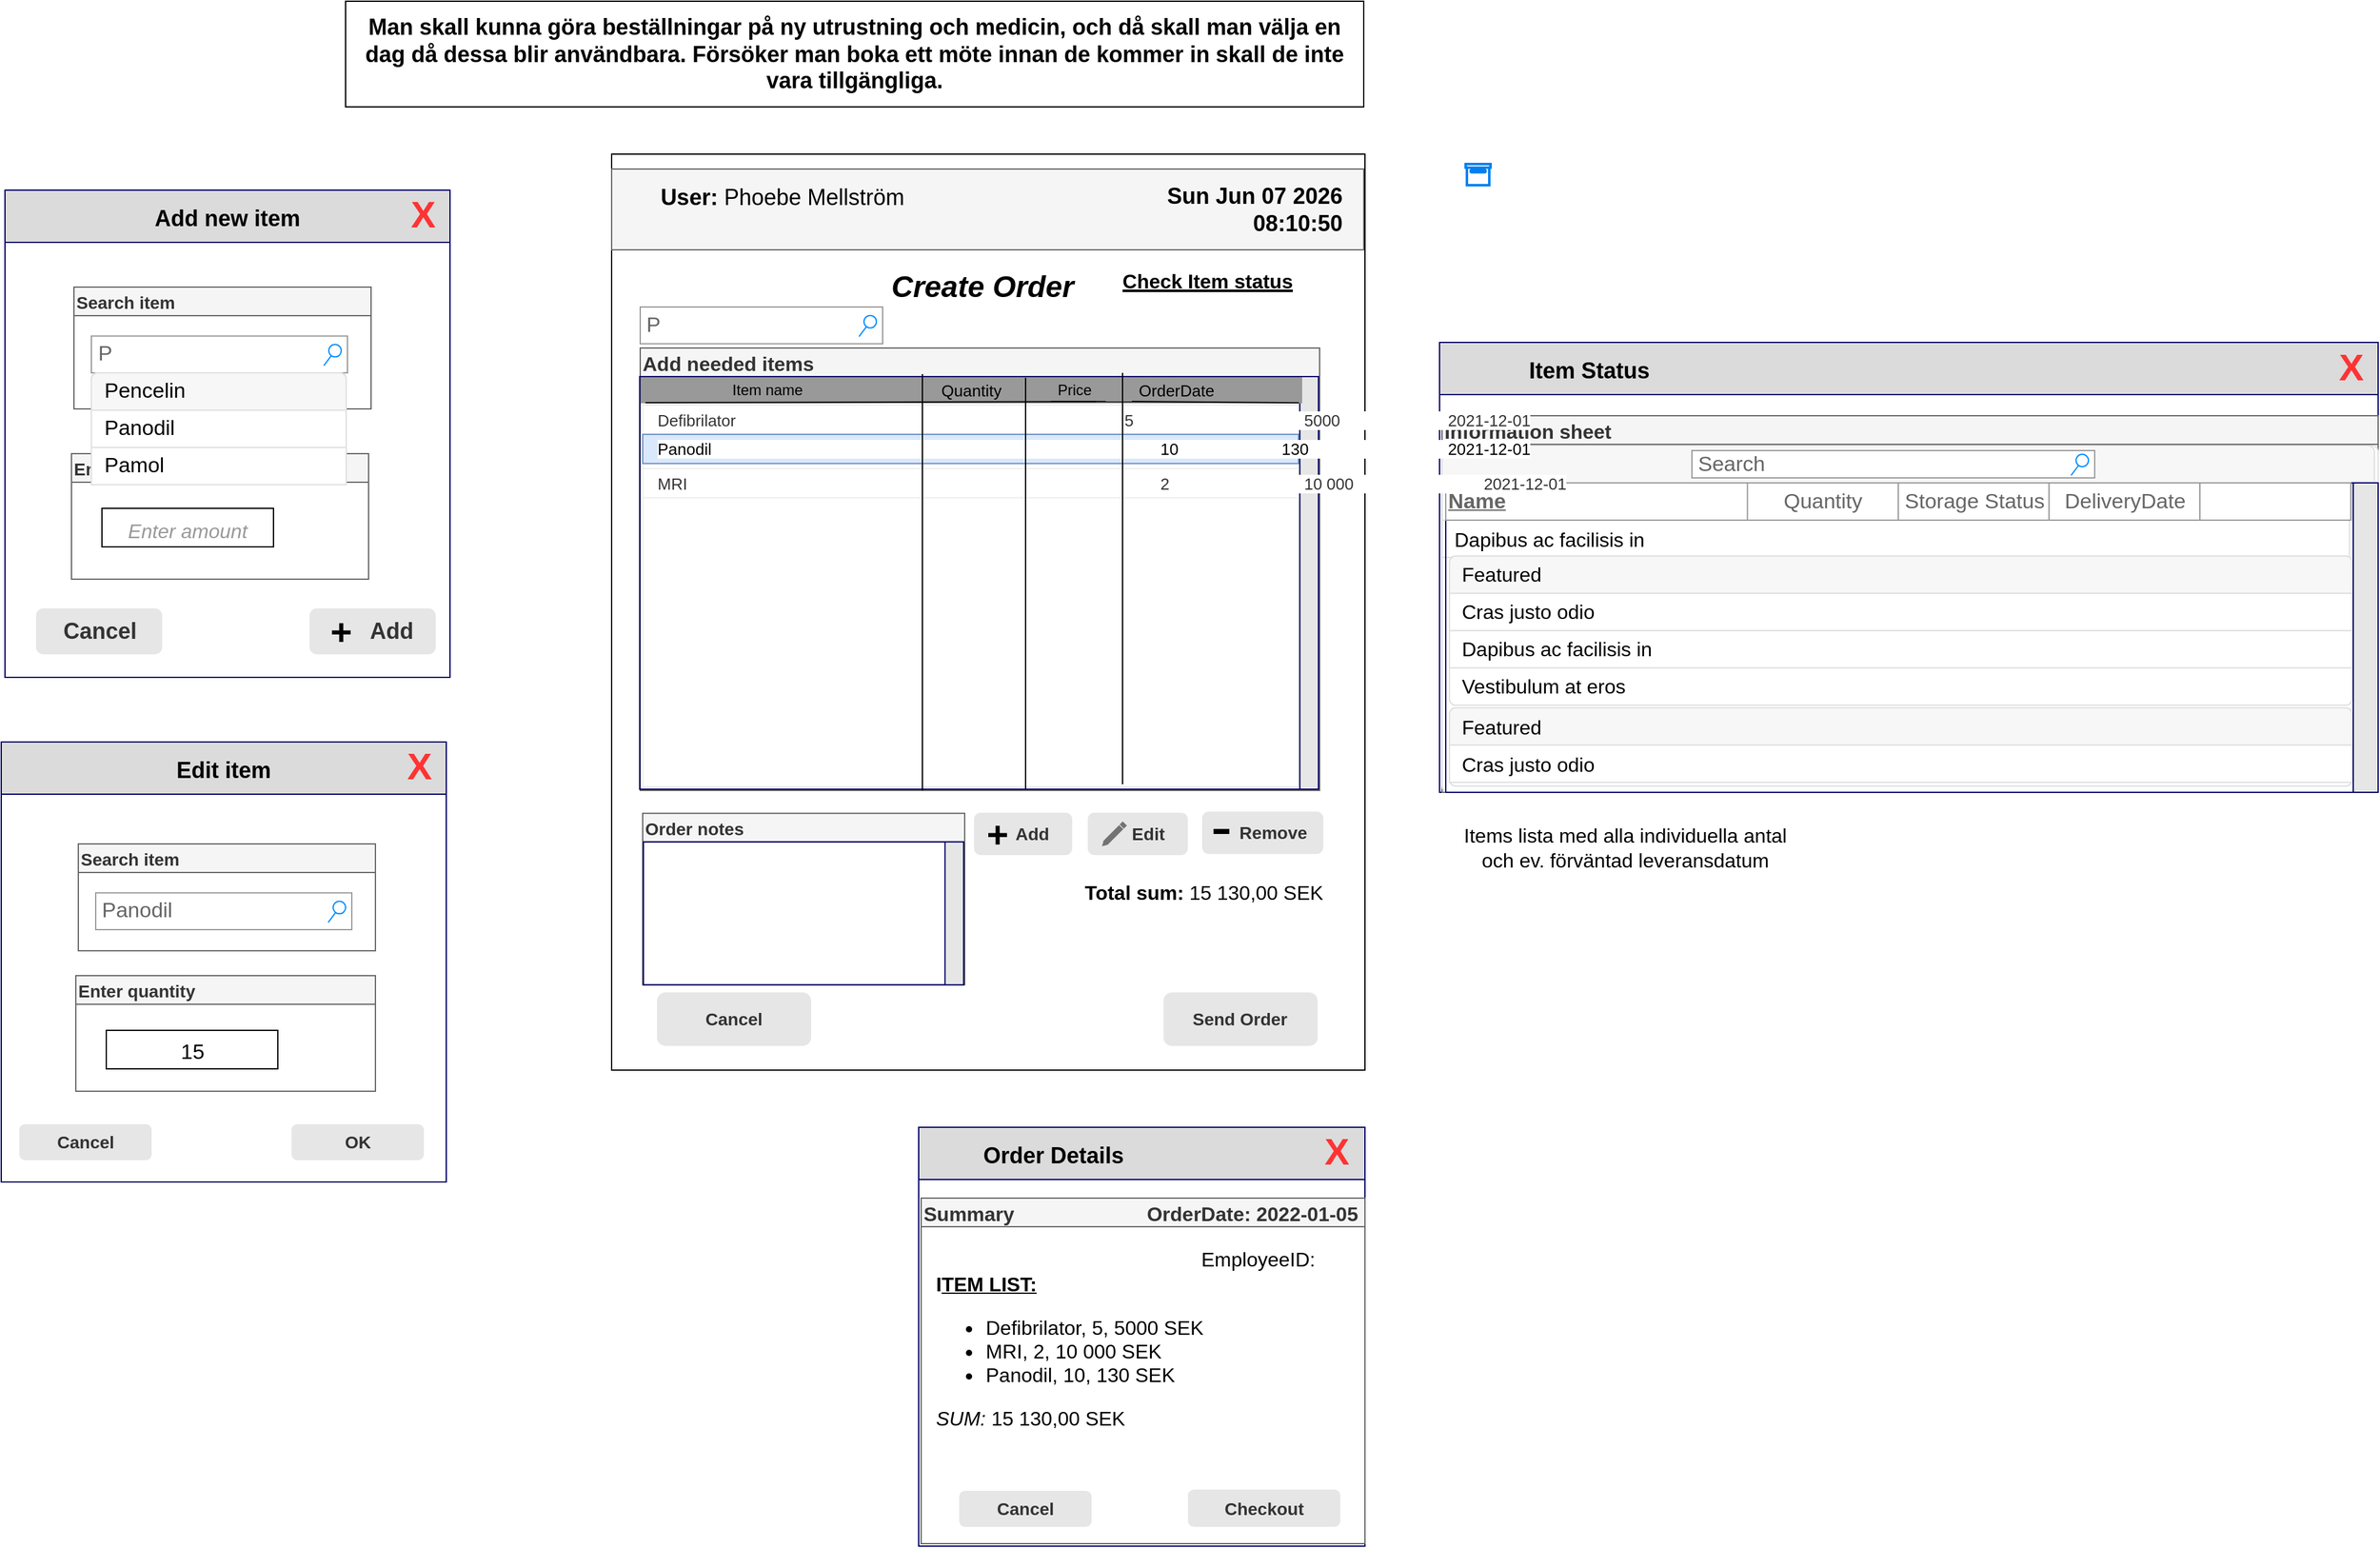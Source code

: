<mxfile version="15.9.1" type="device"><diagram id="tMlEWCuw5uvz0X6v1XSk" name="Page-1"><mxGraphModel dx="2317" dy="1030" grid="0" gridSize="10" guides="1" tooltips="1" connect="1" arrows="1" fold="1" page="0" pageScale="1" pageWidth="827" pageHeight="1169" math="0" shadow="0"><root><mxCell id="0"/><mxCell id="1" parent="0"/><mxCell id="1CpqlOYVrZBRKWzwoJdr-4" value="" style="rounded=0;whiteSpace=wrap;html=1;sketch=0;hachureGap=4;fontFamily=Helvetica;fontSize=20;glass=0;" parent="1" vertex="1"><mxGeometry x="-339" y="40" width="606" height="737" as="geometry"/></mxCell><mxCell id="GSyi_xtsQEn1uem4Df87-12" value="" style="rounded=0;whiteSpace=wrap;html=1;shadow=0;glass=0;sketch=0;hachureGap=4;fontFamily=Helvetica;fontSize=16;strokeColor=#666666;fillColor=#f5f5f5;fontColor=#333333;" parent="1" vertex="1"><mxGeometry x="-339" y="52" width="605" height="65" as="geometry"/></mxCell><mxCell id="1CpqlOYVrZBRKWzwoJdr-89" value="" style="shape=image;html=1;verticalAlign=top;verticalLabelPosition=bottom;labelBackgroundColor=#ffffff;imageAspect=0;aspect=fixed;image=https://cdn2.iconfinder.com/data/icons/office-icon-set-3/128/calendar2.png;rounded=0;glass=0;sketch=0;hachureGap=4;fontFamily=Helvetica;fontSize=14;strokeColor=#000000;gradientColor=none;" parent="1" vertex="1"><mxGeometry x="465" y="102" width="22" height="22" as="geometry"/></mxCell><mxCell id="GSyi_xtsQEn1uem4Df87-15" value="&lt;font style=&quot;font-size: 18px&quot; face=&quot;Helvetica&quot;&gt;&lt;b&gt;User:&lt;/b&gt; Phoebe Mellström&lt;i&gt;&lt;br&gt;&lt;/i&gt;&lt;/font&gt;" style="text;html=1;strokeColor=none;fillColor=none;align=center;verticalAlign=middle;whiteSpace=wrap;rounded=0;shadow=0;glass=0;sketch=0;hachureGap=4;fontFamily=Garamond;fontSize=20;" parent="1" vertex="1"><mxGeometry x="-323" y="55" width="243" height="38" as="geometry"/></mxCell><UserObject label="&lt;div style=&quot;font-size: 18px&quot; align=&quot;right&quot;&gt;&lt;b&gt;&lt;font style=&quot;font-size: 18px&quot; face=&quot;Helvetica&quot;&gt;%date{ddd mmm dd yyyy HH:MM:ss}%&lt;/font&gt;&lt;/b&gt;&lt;/div&gt;" placeholders="1" id="GSyi_xtsQEn1uem4Df87-35"><mxCell style="text;html=1;strokeColor=none;fillColor=none;align=right;verticalAlign=middle;whiteSpace=wrap;overflow=hidden;rounded=0;shadow=0;glass=0;sketch=0;hachureGap=4;fontFamily=Helvetica;fontSize=20;fontColor=none;" parent="1" vertex="1"><mxGeometry x="91" y="58.5" width="160" height="52" as="geometry"/></mxCell></UserObject><mxCell id="GSyi_xtsQEn1uem4Df87-106" value="&lt;h2 align=&quot;center&quot;&gt;&lt;i&gt;Create Order&lt;br&gt;&lt;/i&gt;&lt;/h2&gt;" style="text;html=1;strokeColor=none;fillColor=none;align=center;verticalAlign=middle;whiteSpace=wrap;rounded=0;shadow=0;glass=0;sketch=0;hachureGap=4;fontFamily=Helvetica;fontSize=16;fontColor=none;" parent="1" vertex="1"><mxGeometry x="-154" y="132" width="227" height="30" as="geometry"/></mxCell><mxCell id="GSyi_xtsQEn1uem4Df87-161" value="Add needed items" style="swimlane;rounded=0;shadow=0;glass=0;sketch=0;hachureGap=4;fontFamily=Helvetica;fontSize=16;fontStyle=1;align=left;fillColor=#f5f5f5;strokeColor=#666666;fontColor=#333333;" parent="1" vertex="1"><mxGeometry x="-316" y="196" width="546.5" height="356" as="geometry"/></mxCell><mxCell id="2LkczwKrpSogBaonJyXN-16" value="" style="swimlane;horizontal=0;rounded=0;shadow=0;glass=0;sketch=0;hachureGap=4;fontFamily=Helvetica;fontSize=18;fontColor=none;strokeColor=#000066;fillColor=#E6E6E6;gradientColor=none;rotation=-180;startSize=15;" parent="GSyi_xtsQEn1uem4Df87-161" vertex="1"><mxGeometry x="-0.41" y="23" width="546" height="332" as="geometry"/></mxCell><mxCell id="2LkczwKrpSogBaonJyXN-29" value="" style="strokeWidth=1;shadow=0;align=center;html=1;shape=mxgraph.mockup.forms.rrect;rSize=0;strokeColor=#999999;labelBackgroundColor=#FFFFFF;sketch=0;fontSize=14;fontColor=#000000;fillColor=#999999;" parent="GSyi_xtsQEn1uem4Df87-161" vertex="1"><mxGeometry x="1" y="24" width="531" height="20" as="geometry"/></mxCell><mxCell id="2LkczwKrpSogBaonJyXN-30" value="" style="strokeColor=inherit;fillColor=inherit;gradientColor=inherit;strokeWidth=1;shadow=0;dashed=0;align=center;html=1;shape=mxgraph.mockup.forms.rrect;rSize=0;fontSize=17;fontColor=#666666;labelBackgroundColor=#FFFFFF;sketch=0;" parent="2LkczwKrpSogBaonJyXN-29" vertex="1"><mxGeometry x="79.65" width="88.5" height="20.0" as="geometry"/></mxCell><mxCell id="2LkczwKrpSogBaonJyXN-32" value="" style="strokeColor=inherit;fillColor=inherit;gradientColor=inherit;strokeWidth=1;shadow=0;dashed=0;align=center;html=1;shape=mxgraph.mockup.forms.rrect;rSize=0;fontSize=17;fontColor=#666666;labelBackgroundColor=#FFFFFF;sketch=0;" parent="2LkczwKrpSogBaonJyXN-29" vertex="1"><mxGeometry x="365.379" width="88.5" height="20.0" as="geometry"/></mxCell><mxCell id="2LkczwKrpSogBaonJyXN-36" value="&lt;font style=&quot;font-size: 12px&quot;&gt;Item name&lt;/font&gt;" style="text;html=1;align=center;verticalAlign=middle;resizable=0;points=[];autosize=1;strokeColor=none;fillColor=none;fontSize=10;fontFamily=Helvetica;fontColor=#000000;" parent="2LkczwKrpSogBaonJyXN-29" vertex="1"><mxGeometry x="67.615" y="2" width="67" height="16" as="geometry"/></mxCell><mxCell id="2LkczwKrpSogBaonJyXN-37" value="&lt;font style=&quot;font-size: 13px&quot;&gt;Quantity&lt;/font&gt;" style="text;html=1;align=center;verticalAlign=middle;resizable=0;points=[];autosize=1;strokeColor=none;fillColor=none;fontSize=10;fontFamily=Helvetica;fontColor=#000000;" parent="2LkczwKrpSogBaonJyXN-29" vertex="1"><mxGeometry x="236.497" y="1" width="58" height="17" as="geometry"/></mxCell><mxCell id="2LkczwKrpSogBaonJyXN-38" value="" style="endArrow=none;html=1;rounded=0;fontSize=14;fontColor=#000000;exitX=0.006;exitY=1.002;exitDx=0;exitDy=0;entryX=0.996;entryY=1.007;entryDx=0;entryDy=0;entryPerimeter=0;exitPerimeter=0;startArrow=none;" parent="GSyi_xtsQEn1uem4Df87-161" source="SSREqpfbxZS-E6g8_HRH-17" target="2LkczwKrpSogBaonJyXN-29" edge="1"><mxGeometry width="50" height="50" relative="1" as="geometry"><mxPoint x="135.295" y="33.0" as="sourcePoint"/><mxPoint x="135" y="141" as="targetPoint"/></mxGeometry></mxCell><mxCell id="SSREqpfbxZS-E6g8_HRH-17" value="&lt;font style=&quot;font-size: 13px&quot;&gt;OrderDate&lt;/font&gt;" style="text;html=1;align=center;verticalAlign=middle;resizable=0;points=[];autosize=1;strokeColor=none;fillColor=none;fontSize=12;" parent="GSyi_xtsQEn1uem4Df87-161" vertex="1"><mxGeometry x="395" y="24" width="71" height="19" as="geometry"/></mxCell><mxCell id="SSREqpfbxZS-E6g8_HRH-18" value="" style="endArrow=none;html=1;rounded=0;fontSize=14;fontColor=#000000;exitX=0.006;exitY=1.002;exitDx=0;exitDy=0;entryX=0.996;entryY=1.007;entryDx=0;entryDy=0;entryPerimeter=0;exitPerimeter=0;startArrow=none;" parent="GSyi_xtsQEn1uem4Df87-161" source="wX3GEjGeXpDAgiaJcTDB-19" target="SSREqpfbxZS-E6g8_HRH-17" edge="1"><mxGeometry width="50" height="50" relative="1" as="geometry"><mxPoint x="-311.814" y="217.04" as="sourcePoint"/><mxPoint x="213.876" y="217.14" as="targetPoint"/></mxGeometry></mxCell><mxCell id="wX3GEjGeXpDAgiaJcTDB-19" value="Price" style="text;html=1;align=center;verticalAlign=middle;resizable=0;points=[];autosize=1;strokeColor=none;fillColor=none;fontSize=12;" parent="GSyi_xtsQEn1uem4Df87-161" vertex="1"><mxGeometry x="330" y="25" width="37" height="18" as="geometry"/></mxCell><mxCell id="wX3GEjGeXpDAgiaJcTDB-20" value="" style="endArrow=none;html=1;rounded=0;fontSize=14;fontColor=#000000;exitX=0.006;exitY=1.002;exitDx=0;exitDy=0;entryX=0.996;entryY=1.007;entryDx=0;entryDy=0;entryPerimeter=0;exitPerimeter=0;" parent="GSyi_xtsQEn1uem4Df87-161" source="2LkczwKrpSogBaonJyXN-29" target="wX3GEjGeXpDAgiaJcTDB-19" edge="1"><mxGeometry width="50" height="50" relative="1" as="geometry"><mxPoint x="-311.814" y="217.04" as="sourcePoint"/><mxPoint x="149.716" y="216.133" as="targetPoint"/></mxGeometry></mxCell><mxCell id="GSyi_xtsQEn1uem4Df87-200" value="Add new item" style="swimlane;rounded=0;shadow=0;glass=0;sketch=0;hachureGap=4;fontFamily=Helvetica;fontSize=18;fontColor=#000000;strokeColor=#000066;fillColor=#DBDBDB;gradientColor=none;gradientDirection=east;startSize=42;" parent="1" vertex="1"><mxGeometry x="-827" y="69" width="358" height="392" as="geometry"/></mxCell><mxCell id="wX3GEjGeXpDAgiaJcTDB-3" value="Enter quantity" style="swimlane;rounded=0;shadow=0;glass=0;sketch=0;hachureGap=4;fontFamily=Helvetica;fontSize=14;fontStyle=1;align=left;fillColor=#f5f5f5;strokeColor=#666666;fontColor=#333333;" parent="GSyi_xtsQEn1uem4Df87-200" vertex="1"><mxGeometry x="53.5" y="212" width="239" height="101" as="geometry"/></mxCell><mxCell id="wX3GEjGeXpDAgiaJcTDB-4" value="&lt;font style=&quot;font-size: 14px&quot; face=&quot;Helvetica&quot;&gt;&lt;br&gt;&lt;/font&gt;" style="text;html=1;align=center;verticalAlign=middle;resizable=0;points=[];autosize=1;strokeColor=none;fillColor=none;rounded=0;shadow=0;glass=0;sketch=0;hachureGap=4;fontFamily=Helvetica;fontSize=18;fontColor=none;" parent="wX3GEjGeXpDAgiaJcTDB-3" vertex="1"><mxGeometry x="47" y="32" width="10" height="27" as="geometry"/></mxCell><mxCell id="wX3GEjGeXpDAgiaJcTDB-5" value="&lt;font style=&quot;font-size: 16px&quot; color=&quot;#999999&quot;&gt;&lt;i&gt;Enter amount&lt;/i&gt;&lt;/font&gt;" style="rounded=0;whiteSpace=wrap;html=1;sketch=0;hachureGap=4;fontFamily=Helvetica;fontSize=20;glass=0;" parent="wX3GEjGeXpDAgiaJcTDB-3" vertex="1"><mxGeometry x="24.5" y="44" width="138" height="31" as="geometry"/></mxCell><mxCell id="wX3GEjGeXpDAgiaJcTDB-6" value="" style="shape=image;html=1;verticalAlign=top;verticalLabelPosition=bottom;labelBackgroundColor=#ffffff;imageAspect=0;aspect=fixed;image=https://cdn1.iconfinder.com/data/icons/material-core/20/add-circle-outline-128.png;shadow=0;sketch=0;fontFamily=Helvetica;fontSize=18;fontColor=#999999;fillColor=#999999;gradientColor=none;" parent="wX3GEjGeXpDAgiaJcTDB-3" vertex="1"><mxGeometry x="182.5" y="38" width="18" height="18" as="geometry"/></mxCell><mxCell id="wX3GEjGeXpDAgiaJcTDB-7" value="" style="shape=image;html=1;verticalAlign=top;verticalLabelPosition=bottom;labelBackgroundColor=#ffffff;imageAspect=0;aspect=fixed;image=https://cdn0.iconfinder.com/data/icons/heroicons-ui/24/icon-minus-circle-128.png;shadow=0;sketch=0;fontFamily=Helvetica;fontSize=18;fontColor=#000000;fillColor=#999999;gradientColor=none;" parent="wX3GEjGeXpDAgiaJcTDB-3" vertex="1"><mxGeometry x="179.5" y="59" width="24" height="24" as="geometry"/></mxCell><mxCell id="GSyi_xtsQEn1uem4Df87-201" value="Search item" style="swimlane;rounded=0;shadow=0;glass=0;sketch=0;hachureGap=4;fontFamily=Helvetica;fontSize=14;fontStyle=1;align=left;fillColor=#f5f5f5;strokeColor=#666666;fontColor=#333333;" parent="GSyi_xtsQEn1uem4Df87-200" vertex="1"><mxGeometry x="55.5" y="78" width="239" height="98" as="geometry"/></mxCell><mxCell id="GSyi_xtsQEn1uem4Df87-202" value="&lt;font style=&quot;font-size: 14px&quot; face=&quot;Helvetica&quot;&gt;&lt;br&gt;&lt;/font&gt;" style="text;html=1;align=center;verticalAlign=middle;resizable=0;points=[];autosize=1;strokeColor=none;fillColor=none;rounded=0;shadow=0;glass=0;sketch=0;hachureGap=4;fontFamily=Helvetica;fontSize=18;fontColor=none;" parent="GSyi_xtsQEn1uem4Df87-201" vertex="1"><mxGeometry x="47" y="32" width="10" height="27" as="geometry"/></mxCell><mxCell id="2LkczwKrpSogBaonJyXN-6" value="P" style="strokeWidth=1;shadow=0;dashed=0;align=center;html=1;shape=mxgraph.mockup.forms.searchBox;strokeColor=#999999;mainText=;strokeColor2=#008cff;fontColor=#666666;fontSize=17;align=left;spacingLeft=3;" parent="GSyi_xtsQEn1uem4Df87-201" vertex="1"><mxGeometry x="14" y="39.37" width="206" height="29.63" as="geometry"/></mxCell><mxCell id="wX3GEjGeXpDAgiaJcTDB-36" value="" style="html=1;shadow=0;dashed=0;shape=mxgraph.bootstrap.rrect;rSize=5;strokeColor=#DFDFDF;html=1;whiteSpace=wrap;fillColor=#FFFFFF;fontColor=#000000;fontSize=17;" parent="GSyi_xtsQEn1uem4Df87-201" vertex="1"><mxGeometry x="14" y="69" width="205" height="89" as="geometry"/></mxCell><mxCell id="wX3GEjGeXpDAgiaJcTDB-37" value="Pencelin" style="html=1;shadow=0;dashed=0;shape=mxgraph.bootstrap.topButton;strokeColor=inherit;fillColor=#F7F7F7;rSize=5;perimeter=none;whiteSpace=wrap;resizeWidth=1;align=left;spacing=10;fontSize=17;fontColor=#000000;" parent="wX3GEjGeXpDAgiaJcTDB-36" vertex="1"><mxGeometry width="205.0" height="30" relative="1" as="geometry"/></mxCell><mxCell id="wX3GEjGeXpDAgiaJcTDB-38" value="Panodil" style="strokeColor=inherit;fillColor=inherit;gradientColor=inherit;fontColor=inherit;html=1;shadow=0;dashed=0;perimeter=none;whiteSpace=wrap;resizeWidth=1;align=left;spacing=10;fontSize=17;" parent="wX3GEjGeXpDAgiaJcTDB-36" vertex="1"><mxGeometry width="205.0" height="30" relative="1" as="geometry"><mxPoint y="30" as="offset"/></mxGeometry></mxCell><mxCell id="wX3GEjGeXpDAgiaJcTDB-39" value="Pamol" style="strokeColor=inherit;fillColor=inherit;gradientColor=inherit;fontColor=inherit;html=1;shadow=0;dashed=0;perimeter=none;whiteSpace=wrap;resizeWidth=1;align=left;spacing=10;fontSize=17;" parent="wX3GEjGeXpDAgiaJcTDB-36" vertex="1"><mxGeometry width="205.0" height="30" relative="1" as="geometry"><mxPoint y="60" as="offset"/></mxGeometry></mxCell><mxCell id="GSyi_xtsQEn1uem4Df87-206" value="&lt;font style=&quot;font-size: 30px&quot; color=&quot;#FF3333&quot;&gt;X&lt;/font&gt;" style="text;html=1;align=center;verticalAlign=middle;resizable=0;points=[];autosize=1;strokeColor=none;fillColor=none;rounded=0;shadow=0;glass=0;sketch=0;hachureGap=4;fontFamily=Helvetica;fontSize=52;fontColor=none;fontStyle=1" parent="GSyi_xtsQEn1uem4Df87-200" vertex="1"><mxGeometry x="321" y="-25" width="30" height="74" as="geometry"/></mxCell><mxCell id="2LkczwKrpSogBaonJyXN-95" value="&lt;font style=&quot;font-size: 17px&quot;&gt;&lt;b style=&quot;font-size: 18px&quot;&gt;&lt;font style=&quot;font-size: 18px&quot;&gt;&amp;nbsp;&amp;nbsp; &amp;nbsp;&amp;nbsp; Add&lt;br&gt;&lt;/font&gt;&lt;/b&gt;&lt;/font&gt;" style="rounded=1;html=1;shadow=0;dashed=0;whiteSpace=wrap;fontSize=10;fillColor=#E6E6E6;align=center;strokeColor=#E6E6E6;fontColor=#333333;labelBackgroundColor=none;sketch=0;fontFamily=Helvetica;" parent="GSyi_xtsQEn1uem4Df87-200" vertex="1"><mxGeometry x="245.5" y="337" width="100.5" height="36" as="geometry"/></mxCell><mxCell id="wX3GEjGeXpDAgiaJcTDB-1" value="&lt;font style=&quot;font-size: 30px&quot;&gt;&lt;b&gt;&lt;font style=&quot;font-size: 30px&quot;&gt;+&lt;/font&gt;&lt;/b&gt;&lt;/font&gt;" style="text;html=1;align=center;verticalAlign=middle;resizable=0;points=[];autosize=1;strokeColor=none;fillColor=none;rounded=0;shadow=0;glass=0;sketch=0;hachureGap=4;fontFamily=Helvetica;fontSize=14;fontColor=none;" parent="GSyi_xtsQEn1uem4Df87-200" vertex="1"><mxGeometry x="255.5" y="342.0" width="28" height="26" as="geometry"/></mxCell><mxCell id="wX3GEjGeXpDAgiaJcTDB-27" value="&lt;font style=&quot;font-size: 17px&quot;&gt;&lt;b style=&quot;font-size: 18px&quot;&gt;&lt;font style=&quot;font-size: 18px&quot;&gt;Cancel&lt;/font&gt;&lt;/b&gt;&lt;/font&gt;" style="rounded=1;html=1;shadow=0;dashed=0;whiteSpace=wrap;fontSize=10;fillColor=#E6E6E6;align=center;strokeColor=#E6E6E6;fontColor=#333333;labelBackgroundColor=none;sketch=0;fontFamily=Helvetica;" parent="GSyi_xtsQEn1uem4Df87-200" vertex="1"><mxGeometry x="25.5" y="337" width="100.5" height="36" as="geometry"/></mxCell><mxCell id="GSyi_xtsQEn1uem4Df87-222" value="              Item Status " style="swimlane;rounded=0;shadow=0;glass=0;sketch=0;hachureGap=4;fontFamily=Helvetica;fontSize=18;fontColor=#000000;strokeColor=#000066;fillColor=#DBDBDB;gradientColor=none;gradientDirection=east;startSize=42;align=left;" parent="1" vertex="1"><mxGeometry x="327" y="191.5" width="755" height="362" as="geometry"/></mxCell><mxCell id="GSyi_xtsQEn1uem4Df87-227" value="Information sheet" style="swimlane;rounded=0;shadow=0;glass=0;sketch=0;hachureGap=4;fontFamily=Helvetica;fontSize=16;fontStyle=1;align=left;fillColor=#f5f5f5;strokeColor=#666666;fontColor=#333333;startSize=23;" parent="GSyi_xtsQEn1uem4Df87-222" vertex="1"><mxGeometry x="2" y="59" width="753" height="303" as="geometry"/></mxCell><mxCell id="GSyi_xtsQEn1uem4Df87-228" value="&lt;font style=&quot;font-size: 14px&quot; face=&quot;Helvetica&quot;&gt;&lt;br&gt;&lt;/font&gt;" style="text;html=1;align=center;verticalAlign=middle;resizable=0;points=[];autosize=1;strokeColor=none;fillColor=none;rounded=0;shadow=0;glass=0;sketch=0;hachureGap=4;fontFamily=Helvetica;fontSize=18;fontColor=none;" parent="GSyi_xtsQEn1uem4Df87-227" vertex="1"><mxGeometry x="47" y="32" width="10" height="27" as="geometry"/></mxCell><mxCell id="wX3GEjGeXpDAgiaJcTDB-53" value="" style="html=1;shadow=0;dashed=0;shape=mxgraph.bootstrap.rrect;rSize=5;strokeColor=#DFDFDF;html=1;whiteSpace=wrap;fillColor=#FFFFFF;fontColor=#000000;fontSize=16;" parent="GSyi_xtsQEn1uem4Df87-227" vertex="1"><mxGeometry y="24" width="753" height="279" as="geometry"/></mxCell><mxCell id="wX3GEjGeXpDAgiaJcTDB-54" value="" style="html=1;shadow=0;dashed=0;shape=mxgraph.bootstrap.topButton;strokeColor=inherit;fillColor=#F7F7F7;rSize=5;perimeter=none;whiteSpace=wrap;resizeWidth=1;align=left;spacing=10;fontSize=16;fontColor=#000000;" parent="wX3GEjGeXpDAgiaJcTDB-53" vertex="1"><mxGeometry width="750" height="30" relative="1" as="geometry"/></mxCell><mxCell id="wX3GEjGeXpDAgiaJcTDB-55" value="Cras justo odio" style="strokeColor=inherit;fillColor=inherit;gradientColor=inherit;fontColor=inherit;html=1;shadow=0;dashed=0;perimeter=none;whiteSpace=wrap;resizeWidth=1;align=left;spacing=10;fontSize=16;" parent="wX3GEjGeXpDAgiaJcTDB-53" vertex="1"><mxGeometry width="732" height="30" relative="1" as="geometry"><mxPoint y="30" as="offset"/></mxGeometry></mxCell><mxCell id="wX3GEjGeXpDAgiaJcTDB-56" value="Dapibus ac facilisis in" style="strokeColor=inherit;fillColor=inherit;gradientColor=inherit;fontColor=inherit;html=1;shadow=0;dashed=0;perimeter=none;whiteSpace=wrap;resizeWidth=1;align=left;spacing=10;fontSize=16;" parent="wX3GEjGeXpDAgiaJcTDB-53" vertex="1"><mxGeometry width="730" height="30" relative="1" as="geometry"><mxPoint y="60" as="offset"/></mxGeometry></mxCell><mxCell id="wX3GEjGeXpDAgiaJcTDB-51" value="Search" style="strokeWidth=1;shadow=0;dashed=0;align=center;html=1;shape=mxgraph.mockup.forms.searchBox;strokeColor=#999999;mainText=;strokeColor2=#008cff;fontColor=#666666;fontSize=17;align=left;spacingLeft=3;" parent="wX3GEjGeXpDAgiaJcTDB-53" vertex="1"><mxGeometry x="201" y="4" width="324" height="22" as="geometry"/></mxCell><mxCell id="wX3GEjGeXpDAgiaJcTDB-70" value="" style="swimlane;horizontal=0;rounded=0;shadow=0;glass=0;sketch=0;hachureGap=4;fontFamily=Helvetica;fontSize=18;fontColor=none;strokeColor=#000066;fillColor=#E6E6E6;gradientColor=none;rotation=-180;startSize=20;" parent="wX3GEjGeXpDAgiaJcTDB-53" vertex="1"><mxGeometry x="3" y="30" width="750" height="249" as="geometry"/></mxCell><mxCell id="wX3GEjGeXpDAgiaJcTDB-71" value="" style="html=1;shadow=0;dashed=0;shape=mxgraph.bootstrap.rrect;rSize=5;strokeColor=#DFDFDF;html=1;whiteSpace=wrap;fillColor=#FFFFFF;fontColor=#000000;fontSize=16;" parent="wX3GEjGeXpDAgiaJcTDB-70" vertex="1"><mxGeometry x="3" y="58.91" width="726" height="120" as="geometry"/></mxCell><mxCell id="wX3GEjGeXpDAgiaJcTDB-72" value="Featured" style="html=1;shadow=0;dashed=0;shape=mxgraph.bootstrap.topButton;strokeColor=inherit;fillColor=#F7F7F7;rSize=5;perimeter=none;whiteSpace=wrap;resizeWidth=1;align=left;spacing=10;fontSize=16;fontColor=#000000;" parent="wX3GEjGeXpDAgiaJcTDB-71" vertex="1"><mxGeometry width="726.0" height="30" relative="1" as="geometry"/></mxCell><mxCell id="wX3GEjGeXpDAgiaJcTDB-73" value="Cras justo odio" style="strokeColor=inherit;fillColor=inherit;gradientColor=inherit;fontColor=inherit;html=1;shadow=0;dashed=0;perimeter=none;whiteSpace=wrap;resizeWidth=1;align=left;spacing=10;fontSize=16;" parent="wX3GEjGeXpDAgiaJcTDB-71" vertex="1"><mxGeometry width="726.0" height="30" relative="1" as="geometry"><mxPoint y="30" as="offset"/></mxGeometry></mxCell><mxCell id="wX3GEjGeXpDAgiaJcTDB-74" value="Dapibus ac facilisis in" style="strokeColor=inherit;fillColor=inherit;gradientColor=inherit;fontColor=inherit;html=1;shadow=0;dashed=0;perimeter=none;whiteSpace=wrap;resizeWidth=1;align=left;spacing=10;fontSize=16;" parent="wX3GEjGeXpDAgiaJcTDB-71" vertex="1"><mxGeometry width="726.0" height="30" relative="1" as="geometry"><mxPoint y="60" as="offset"/></mxGeometry></mxCell><mxCell id="wX3GEjGeXpDAgiaJcTDB-75" value="Vestibulum at eros" style="strokeColor=inherit;fillColor=inherit;gradientColor=inherit;fontColor=inherit;html=1;shadow=0;dashed=0;shape=mxgraph.bootstrap.bottomButton;rSize=5;perimeter=none;whiteSpace=wrap;resizeWidth=1;resizeHeight=0;align=left;spacing=10;fontSize=16;" parent="wX3GEjGeXpDAgiaJcTDB-71" vertex="1"><mxGeometry y="1" width="726.0" height="30" relative="1" as="geometry"><mxPoint y="-30" as="offset"/></mxGeometry></mxCell><mxCell id="wX3GEjGeXpDAgiaJcTDB-92" value="" style="shape=image;html=1;verticalAlign=top;verticalLabelPosition=bottom;labelBackgroundColor=#ffffff;imageAspect=0;aspect=fixed;image=https://cdn2.iconfinder.com/data/icons/icojoy/noshadow/standart/png/24x24/001_05.png;fontSize=16;fontColor=#000000;gradientColor=none;" parent="wX3GEjGeXpDAgiaJcTDB-71" vertex="1"><mxGeometry x="410" y="4.59" width="20" height="20" as="geometry"/></mxCell><mxCell id="wX3GEjGeXpDAgiaJcTDB-94" value="" style="shape=image;html=1;verticalAlign=top;verticalLabelPosition=bottom;labelBackgroundColor=#ffffff;imageAspect=0;aspect=fixed;image=https://cdn2.iconfinder.com/data/icons/august/PNG/Minus.png;fontSize=16;fontColor=#000000;gradientColor=none;" parent="wX3GEjGeXpDAgiaJcTDB-71" vertex="1"><mxGeometry x="411" y="36" width="19" height="19" as="geometry"/></mxCell><mxCell id="wX3GEjGeXpDAgiaJcTDB-76" value="" style="html=1;shadow=0;dashed=0;shape=mxgraph.bootstrap.rrect;rSize=5;strokeColor=#DFDFDF;html=1;whiteSpace=wrap;fillColor=#FFFFFF;fontColor=#000000;fontSize=16;" parent="wX3GEjGeXpDAgiaJcTDB-70" vertex="1"><mxGeometry x="3" y="181" width="726" height="63" as="geometry"/></mxCell><mxCell id="wX3GEjGeXpDAgiaJcTDB-77" value="Featured" style="html=1;shadow=0;dashed=0;shape=mxgraph.bootstrap.topButton;strokeColor=inherit;fillColor=#F7F7F7;rSize=5;perimeter=none;whiteSpace=wrap;resizeWidth=1;align=left;spacing=10;fontSize=16;fontColor=#000000;" parent="wX3GEjGeXpDAgiaJcTDB-76" vertex="1"><mxGeometry width="726" height="30" relative="1" as="geometry"/></mxCell><mxCell id="wX3GEjGeXpDAgiaJcTDB-78" value="Cras justo odio" style="strokeColor=inherit;fillColor=inherit;gradientColor=inherit;fontColor=inherit;html=1;shadow=0;dashed=0;perimeter=none;whiteSpace=wrap;resizeWidth=1;align=left;spacing=10;fontSize=16;" parent="wX3GEjGeXpDAgiaJcTDB-76" vertex="1"><mxGeometry width="726" height="30" relative="1" as="geometry"><mxPoint y="30" as="offset"/></mxGeometry></mxCell><mxCell id="wX3GEjGeXpDAgiaJcTDB-91" value="" style="shape=image;html=1;verticalAlign=top;verticalLabelPosition=bottom;labelBackgroundColor=#ffffff;imageAspect=0;aspect=fixed;image=https://cdn3.iconfinder.com/data/icons/flat-actions-icons-9/792/Tick_Mark_Dark-128.png;fontSize=16;fontColor=#000000;gradientColor=none;" parent="wX3GEjGeXpDAgiaJcTDB-70" vertex="1"><mxGeometry x="411" y="31.5" width="24" height="24" as="geometry"/></mxCell><mxCell id="wX3GEjGeXpDAgiaJcTDB-84" value="" style="strokeWidth=1;shadow=0;dashed=0;align=center;html=1;shape=mxgraph.mockup.forms.rrect;rSize=0;strokeColor=#999999;fontSize=16;fontColor=#000000;gradientColor=none;" parent="wX3GEjGeXpDAgiaJcTDB-53" vertex="1"><mxGeometry x="3" y="30" width="728" height="30" as="geometry"/></mxCell><mxCell id="wX3GEjGeXpDAgiaJcTDB-85" value="&lt;div align=&quot;left&quot;&gt;&lt;b&gt;&lt;u&gt;Name&lt;/u&gt;&lt;/b&gt;&lt;/div&gt;" style="strokeColor=inherit;fillColor=inherit;gradientColor=inherit;strokeWidth=1;shadow=0;dashed=0;align=left;html=1;shape=mxgraph.mockup.forms.rrect;rSize=0;fontSize=17;fontColor=#666666;" parent="wX3GEjGeXpDAgiaJcTDB-84" vertex="1"><mxGeometry width="246" height="30" as="geometry"/></mxCell><mxCell id="wX3GEjGeXpDAgiaJcTDB-87" value="Quantity" style="strokeColor=inherit;fillColor=inherit;gradientColor=inherit;strokeWidth=1;shadow=0;dashed=0;align=center;html=1;shape=mxgraph.mockup.forms.rrect;rSize=0;fontSize=17;fontColor=#666666;" parent="wX3GEjGeXpDAgiaJcTDB-84" vertex="1"><mxGeometry x="242.667" width="121.333" height="30" as="geometry"/></mxCell><mxCell id="wX3GEjGeXpDAgiaJcTDB-88" value="Storage Status" style="strokeColor=inherit;fillColor=inherit;gradientColor=inherit;strokeWidth=1;shadow=0;dashed=0;align=center;html=1;shape=mxgraph.mockup.forms.rrect;rSize=0;fontSize=17;fontColor=#666666;" parent="wX3GEjGeXpDAgiaJcTDB-84" vertex="1"><mxGeometry x="364" width="121.333" height="30" as="geometry"/></mxCell><mxCell id="wX3GEjGeXpDAgiaJcTDB-89" value="DeliveryDate" style="strokeColor=inherit;fillColor=inherit;gradientColor=inherit;strokeWidth=1;shadow=0;dashed=0;align=center;html=1;shape=mxgraph.mockup.forms.rrect;rSize=0;fontSize=17;fontColor=#666666;" parent="wX3GEjGeXpDAgiaJcTDB-84" vertex="1"><mxGeometry x="485.333" width="121.333" height="30" as="geometry"/></mxCell><mxCell id="wX3GEjGeXpDAgiaJcTDB-90" value="" style="strokeColor=inherit;fillColor=inherit;gradientColor=inherit;strokeWidth=1;shadow=0;dashed=0;align=center;html=1;shape=mxgraph.mockup.forms.rrect;rSize=0;fontSize=17;fontColor=#666666;" parent="wX3GEjGeXpDAgiaJcTDB-84" vertex="1"><mxGeometry x="606.667" width="121.333" height="30" as="geometry"/></mxCell><mxCell id="GSyi_xtsQEn1uem4Df87-230" value="&lt;font style=&quot;font-size: 30px&quot; color=&quot;#FF3333&quot;&gt;X&lt;/font&gt;" style="text;html=1;align=center;verticalAlign=middle;resizable=0;points=[];autosize=1;strokeColor=none;fillColor=none;rounded=0;shadow=0;glass=0;sketch=0;hachureGap=4;fontFamily=Helvetica;fontSize=52;fontColor=none;fontStyle=1" parent="GSyi_xtsQEn1uem4Df87-222" vertex="1"><mxGeometry x="718" y="-25" width="30" height="74" as="geometry"/></mxCell><mxCell id="GSyi_xtsQEn1uem4Df87-220" value="" style="shape=image;html=1;verticalAlign=top;verticalLabelPosition=bottom;labelBackgroundColor=#ffffff;imageAspect=0;aspect=fixed;image=https://cdn3.iconfinder.com/data/icons/lynx/24x24/actions/gtk-about.png;rounded=0;shadow=0;glass=0;sketch=0;hachureGap=4;fontFamily=Helvetica;fontSize=30;fontColor=#FF3333;strokeColor=#000066;fillColor=#DBDBDB;gradientColor=none;gradientDirection=east;" parent="GSyi_xtsQEn1uem4Df87-222" vertex="1"><mxGeometry x="19" y="7" width="29" height="29" as="geometry"/></mxCell><mxCell id="2LkczwKrpSogBaonJyXN-21" value="" style="strokeWidth=1;html=1;shadow=0;dashed=0;shape=mxgraph.android.rrect;rSize=0;strokeColor=#eeeeee;fillColor=#ffffff;gradientColor=none;labelBackgroundColor=#B5B5B5;sketch=0;fontSize=14;fontColor=#000000;" parent="1" vertex="1"><mxGeometry x="-314" y="242" width="527.5" height="307" as="geometry"/></mxCell><mxCell id="2LkczwKrpSogBaonJyXN-22" value="&lt;font style=&quot;font-size: 13px&quot;&gt;&lt;span style=&quot;background-color: rgb(255 , 255 , 255)&quot;&gt;Defibrilator&lt;span style=&quot;white-space: pre&quot;&gt;&#9;&lt;/span&gt;&lt;span style=&quot;white-space: pre&quot;&gt;&#9;&lt;/span&gt;&lt;span style=&quot;white-space: pre&quot;&gt;&#9;&lt;/span&gt;&lt;span style=&quot;white-space: pre&quot;&gt;&#9;&lt;/span&gt;&lt;span style=&quot;white-space: pre&quot;&gt;&#9;&lt;/span&gt;&lt;span style=&quot;white-space: pre&quot;&gt;&#9;&lt;span style=&quot;white-space: pre&quot;&gt;&#9;&lt;/span&gt;&lt;span style=&quot;white-space: pre&quot;&gt;&#9;&lt;/span&gt;&lt;span style=&quot;white-space: pre&quot;&gt;&#9;&lt;/span&gt;&lt;/span&gt;&lt;span style=&quot;white-space: pre&quot;&gt;&#9;&lt;/span&gt;&lt;span style=&quot;white-space: pre&quot;&gt;&#9;&lt;/span&gt;5&lt;span style=&quot;white-space: pre&quot;&gt;&#9;&lt;/span&gt;&lt;span style=&quot;white-space: pre&quot;&gt;&#9;&lt;/span&gt;&lt;span style=&quot;white-space: pre&quot;&gt;&#9;&lt;/span&gt;&lt;span style=&quot;white-space: pre&quot;&gt;&#9;&lt;/span&gt;&lt;span style=&quot;white-space: pre&quot;&gt;&#9;&lt;/span&gt;5000&lt;span style=&quot;white-space: pre&quot;&gt;&#9;&lt;/span&gt;&lt;span style=&quot;white-space: pre&quot;&gt;&#9;&lt;/span&gt;&lt;span style=&quot;white-space: pre&quot;&gt;&#9;&lt;/span&gt;2021-12-01&lt;/span&gt;&lt;/font&gt;" style="strokeColor=inherit;fillColor=inherit;gradientColor=inherit;strokeWidth=1;html=1;shadow=0;dashed=0;shape=mxgraph.android.rrect;rSize=0;align=left;spacingLeft=10;fontSize=8;fontColor=#333333;labelBackgroundColor=#B5B5B5;sketch=0;" parent="2LkczwKrpSogBaonJyXN-21" vertex="1"><mxGeometry width="527.5" height="23.471" as="geometry"/></mxCell><mxCell id="wX3GEjGeXpDAgiaJcTDB-22" value="&lt;font style=&quot;font-size: 13px&quot;&gt;&lt;span style=&quot;background-color: rgb(255 , 255 , 255)&quot;&gt;Panodil&lt;span style=&quot;white-space: pre&quot;&gt;&#9;&lt;/span&gt;&lt;span style=&quot;white-space: pre&quot;&gt;&#9;&lt;/span&gt;&lt;span style=&quot;white-space: pre&quot;&gt;&#9;&lt;/span&gt;&lt;span style=&quot;white-space: pre&quot;&gt;&#9;&lt;/span&gt;&lt;span style=&quot;white-space: pre&quot;&gt;&#9;&lt;/span&gt;&lt;span style=&quot;white-space: pre&quot;&gt;&#9;&lt;/span&gt;&lt;span style=&quot;white-space: pre&quot;&gt;&#9;&lt;/span&gt;&lt;span style=&quot;white-space: pre&quot;&gt;&#9;&lt;/span&gt;&lt;span style=&quot;white-space: pre&quot;&gt;&#9;&lt;/span&gt;&lt;span style=&quot;white-space: pre&quot;&gt;&#9;&lt;/span&gt;&lt;span style=&quot;white-space: pre&quot;&gt;&#9;&lt;/span&gt;&lt;span style=&quot;white-space: pre&quot;&gt;&#9;&lt;/span&gt;&lt;span style=&quot;white-space: pre&quot;&gt;&#9;&lt;/span&gt;10&lt;span style=&quot;white-space: pre&quot;&gt;&#9;&lt;/span&gt;&lt;span style=&quot;white-space: pre&quot;&gt;&#9;&lt;/span&gt;&lt;span style=&quot;white-space: pre&quot;&gt;&#9;&lt;/span&gt;&amp;nbsp;&amp;nbsp; 130&lt;span style=&quot;white-space: pre&quot;&gt;&#9;&lt;/span&gt;&lt;span style=&quot;white-space: pre&quot;&gt;&#9;&lt;/span&gt;&lt;span style=&quot;white-space: pre&quot;&gt;&#9;&lt;/span&gt;&lt;span style=&quot;white-space: pre&quot;&gt;&#9;&lt;/span&gt;2021-12-01&lt;/span&gt;&lt;/font&gt;" style="strokeColor=#6c8ebf;fillColor=#dae8fc;strokeWidth=1;html=1;shadow=0;dashed=0;shape=mxgraph.android.rrect;rSize=0;align=left;spacingLeft=10;fontSize=8;labelBackgroundColor=#B5B5B5;sketch=0;" parent="2LkczwKrpSogBaonJyXN-21" vertex="1"><mxGeometry y="23.47" width="527.5" height="23.471" as="geometry"/></mxCell><mxCell id="wX3GEjGeXpDAgiaJcTDB-23" value="&lt;font style=&quot;font-size: 13px&quot;&gt;&lt;span style=&quot;background-color: rgb(255 , 255 , 255)&quot;&gt;MRI&lt;span style=&quot;white-space: pre&quot;&gt;&#9;&lt;/span&gt;&lt;span style=&quot;white-space: pre&quot;&gt;&#9;&lt;/span&gt;&lt;span style=&quot;white-space: pre&quot;&gt;&#9;&lt;/span&gt;&lt;span style=&quot;white-space: pre&quot;&gt;&#9;&lt;/span&gt;&lt;span style=&quot;white-space: pre&quot;&gt;&#9;&lt;/span&gt;&lt;span style=&quot;white-space: pre&quot;&gt;&#9;&lt;/span&gt;&lt;span style=&quot;white-space: pre&quot;&gt;&#9;&lt;/span&gt;&lt;span style=&quot;white-space: pre&quot;&gt;&#9;&lt;/span&gt;&lt;span style=&quot;white-space: pre&quot;&gt;&#9;&lt;/span&gt;&lt;span style=&quot;white-space: pre&quot;&gt;&#9;&lt;/span&gt;&lt;span style=&quot;white-space: pre&quot;&gt;&#9;&lt;/span&gt;&lt;span style=&quot;white-space: pre&quot;&gt;&#9;&lt;/span&gt;&lt;span style=&quot;white-space: pre&quot;&gt;&#9;&lt;/span&gt;&lt;span style=&quot;white-space: pre&quot;&gt;&#9;&lt;/span&gt;2&lt;span style=&quot;white-space: pre&quot;&gt;&#9;&lt;/span&gt;&lt;span style=&quot;white-space: pre&quot;&gt;&#9;&lt;/span&gt;&lt;span style=&quot;white-space: pre&quot;&gt;&#9;&lt;/span&gt;&amp;nbsp; &lt;span style=&quot;white-space: pre&quot;&gt;&#9;&lt;/span&gt;10 000&lt;span style=&quot;white-space: pre&quot;&gt;&#9;&lt;/span&gt;&lt;span style=&quot;white-space: pre&quot;&gt;&#9;&lt;/span&gt;&lt;span style=&quot;white-space: pre&quot;&gt;&#9;&lt;/span&gt;&lt;span style=&quot;white-space: pre&quot;&gt;&#9;&lt;/span&gt;2021-12-01&lt;/span&gt;&lt;/font&gt;" style="strokeColor=inherit;fillColor=inherit;gradientColor=inherit;strokeWidth=1;html=1;shadow=0;dashed=0;shape=mxgraph.android.rrect;rSize=0;align=left;spacingLeft=10;fontSize=8;fontColor=#333333;labelBackgroundColor=#B5B5B5;sketch=0;" parent="2LkczwKrpSogBaonJyXN-21" vertex="1"><mxGeometry y="51" width="527.5" height="23.471" as="geometry"/></mxCell><mxCell id="SSREqpfbxZS-E6g8_HRH-6" value="" style="endArrow=none;html=1;rounded=0;fontSize=14;fontColor=#000000;entryX=0.5;entryY=1;entryDx=0;entryDy=0;" parent="2LkczwKrpSogBaonJyXN-21" edge="1"><mxGeometry width="50" height="50" relative="1" as="geometry"><mxPoint x="225" y="-25" as="sourcePoint"/><mxPoint x="225" y="310.0" as="targetPoint"/></mxGeometry></mxCell><mxCell id="SSREqpfbxZS-E6g8_HRH-9" value="" style="endArrow=none;html=1;rounded=0;fontSize=14;fontColor=#000000;entryX=0.5;entryY=1;entryDx=0;entryDy=0;" parent="2LkczwKrpSogBaonJyXN-21" edge="1"><mxGeometry width="50" height="50" relative="1" as="geometry"><mxPoint x="308" y="-22" as="sourcePoint"/><mxPoint x="308" y="309.0" as="targetPoint"/></mxGeometry></mxCell><mxCell id="wX3GEjGeXpDAgiaJcTDB-18" value="" style="endArrow=none;html=1;rounded=0;fontSize=14;fontColor=#000000;entryX=0.5;entryY=1;entryDx=0;entryDy=0;" parent="2LkczwKrpSogBaonJyXN-21" edge="1"><mxGeometry width="50" height="50" relative="1" as="geometry"><mxPoint x="386" y="-26" as="sourcePoint"/><mxPoint x="386" y="305.0" as="targetPoint"/></mxGeometry></mxCell><mxCell id="2LkczwKrpSogBaonJyXN-39" value="Edit item" style="swimlane;rounded=0;shadow=0;glass=0;sketch=0;hachureGap=4;fontFamily=Helvetica;fontSize=18;fontColor=#000000;strokeColor=#000066;fillColor=#DBDBDB;gradientColor=none;gradientDirection=east;startSize=42;" parent="1" vertex="1"><mxGeometry x="-830" y="513" width="358" height="354" as="geometry"/></mxCell><mxCell id="2LkczwKrpSogBaonJyXN-41" value="Search item" style="swimlane;rounded=0;shadow=0;glass=0;sketch=0;hachureGap=4;fontFamily=Helvetica;fontSize=14;fontStyle=1;align=left;fillColor=#f5f5f5;strokeColor=#666666;fontColor=#333333;" parent="2LkczwKrpSogBaonJyXN-39" vertex="1"><mxGeometry x="62" y="82" width="239" height="86" as="geometry"/></mxCell><mxCell id="2LkczwKrpSogBaonJyXN-42" value="&lt;font style=&quot;font-size: 14px&quot; face=&quot;Helvetica&quot;&gt;&lt;br&gt;&lt;/font&gt;" style="text;html=1;align=center;verticalAlign=middle;resizable=0;points=[];autosize=1;strokeColor=none;fillColor=none;rounded=0;shadow=0;glass=0;sketch=0;hachureGap=4;fontFamily=Helvetica;fontSize=18;fontColor=none;" parent="2LkczwKrpSogBaonJyXN-41" vertex="1"><mxGeometry x="47" y="32" width="10" height="27" as="geometry"/></mxCell><mxCell id="2LkczwKrpSogBaonJyXN-43" value="Panodil" style="strokeWidth=1;shadow=0;dashed=0;align=center;html=1;shape=mxgraph.mockup.forms.searchBox;strokeColor=#999999;mainText=;strokeColor2=#008cff;fontColor=#666666;fontSize=17;align=left;spacingLeft=3;" parent="2LkczwKrpSogBaonJyXN-41" vertex="1"><mxGeometry x="14" y="39.37" width="206" height="29.63" as="geometry"/></mxCell><mxCell id="2LkczwKrpSogBaonJyXN-47" value="&lt;font style=&quot;font-size: 30px&quot; color=&quot;#FF3333&quot;&gt;X&lt;/font&gt;" style="text;html=1;align=center;verticalAlign=middle;resizable=0;points=[];autosize=1;strokeColor=none;fillColor=none;rounded=0;shadow=0;glass=0;sketch=0;hachureGap=4;fontFamily=Helvetica;fontSize=52;fontColor=none;fontStyle=1" parent="2LkczwKrpSogBaonJyXN-39" vertex="1"><mxGeometry x="321" y="-25" width="30" height="74" as="geometry"/></mxCell><mxCell id="2LkczwKrpSogBaonJyXN-44" value="Enter quantity" style="swimlane;rounded=0;shadow=0;glass=0;sketch=0;hachureGap=4;fontFamily=Helvetica;fontSize=14;fontStyle=1;align=left;fillColor=#f5f5f5;strokeColor=#666666;fontColor=#333333;" parent="2LkczwKrpSogBaonJyXN-39" vertex="1"><mxGeometry x="60" y="188" width="241" height="93" as="geometry"/></mxCell><mxCell id="2LkczwKrpSogBaonJyXN-45" value="&lt;font style=&quot;font-size: 14px&quot; face=&quot;Helvetica&quot;&gt;&lt;br&gt;&lt;/font&gt;" style="text;html=1;align=center;verticalAlign=middle;resizable=0;points=[];autosize=1;strokeColor=none;fillColor=none;rounded=0;shadow=0;glass=0;sketch=0;hachureGap=4;fontFamily=Helvetica;fontSize=18;fontColor=none;" parent="2LkczwKrpSogBaonJyXN-44" vertex="1"><mxGeometry x="47" y="32" width="10" height="27" as="geometry"/></mxCell><mxCell id="2LkczwKrpSogBaonJyXN-46" value="&lt;font style=&quot;font-size: 17px&quot;&gt;15&lt;/font&gt;" style="rounded=0;whiteSpace=wrap;html=1;sketch=0;hachureGap=4;fontFamily=Helvetica;fontSize=20;glass=0;" parent="2LkczwKrpSogBaonJyXN-44" vertex="1"><mxGeometry x="24.5" y="44" width="138" height="31" as="geometry"/></mxCell><mxCell id="2LkczwKrpSogBaonJyXN-109" value="" style="shape=image;html=1;verticalAlign=top;verticalLabelPosition=bottom;labelBackgroundColor=#ffffff;imageAspect=0;aspect=fixed;image=https://cdn1.iconfinder.com/data/icons/material-core/20/add-circle-outline-128.png;shadow=0;sketch=0;fontFamily=Helvetica;fontSize=18;fontColor=#999999;fillColor=#999999;gradientColor=none;" parent="2LkczwKrpSogBaonJyXN-44" vertex="1"><mxGeometry x="182.5" y="38" width="18" height="18" as="geometry"/></mxCell><mxCell id="2LkczwKrpSogBaonJyXN-110" value="" style="shape=image;html=1;verticalAlign=top;verticalLabelPosition=bottom;labelBackgroundColor=#ffffff;imageAspect=0;aspect=fixed;image=https://cdn0.iconfinder.com/data/icons/heroicons-ui/24/icon-minus-circle-128.png;shadow=0;sketch=0;fontFamily=Helvetica;fontSize=18;fontColor=#000000;fillColor=#999999;gradientColor=none;" parent="2LkczwKrpSogBaonJyXN-44" vertex="1"><mxGeometry x="179.5" y="59" width="24" height="24" as="geometry"/></mxCell><mxCell id="2LkczwKrpSogBaonJyXN-50" value="&lt;b&gt;&lt;font style=&quot;font-size: 14px&quot;&gt;OK&lt;br&gt;&lt;/font&gt;&lt;/b&gt;" style="rounded=1;html=1;shadow=0;dashed=0;whiteSpace=wrap;fontSize=10;fillColor=#E6E6E6;align=center;strokeColor=#E6E6E6;fontColor=#333333;labelBackgroundColor=none;sketch=0;fontFamily=Helvetica;" parent="2LkczwKrpSogBaonJyXN-39" vertex="1"><mxGeometry x="234" y="308" width="105.5" height="28" as="geometry"/></mxCell><mxCell id="2LkczwKrpSogBaonJyXN-51" value="&lt;b&gt;&lt;font style=&quot;font-size: 14px&quot;&gt;Cancel&lt;/font&gt;&lt;/b&gt;" style="rounded=1;html=1;shadow=0;dashed=0;whiteSpace=wrap;fontSize=10;fillColor=#E6E6E6;align=center;strokeColor=#E6E6E6;fontColor=#333333;labelBackgroundColor=none;sketch=0;fontFamily=Helvetica;" parent="2LkczwKrpSogBaonJyXN-39" vertex="1"><mxGeometry x="15" y="308" width="105.5" height="28" as="geometry"/></mxCell><mxCell id="2LkczwKrpSogBaonJyXN-55" value="&lt;b&gt;&lt;font style=&quot;font-size: 14px&quot;&gt;Send Order &lt;br&gt;&lt;/font&gt;&lt;/b&gt;" style="rounded=1;html=1;shadow=0;dashed=0;whiteSpace=wrap;fontSize=10;fillColor=#E6E6E6;align=center;strokeColor=#E6E6E6;fontColor=#333333;labelBackgroundColor=none;sketch=0;fontFamily=Helvetica;" parent="1" vertex="1"><mxGeometry x="105.41" y="715" width="123" height="42" as="geometry"/></mxCell><mxCell id="2LkczwKrpSogBaonJyXN-58" value="&lt;b&gt;&lt;font style=&quot;font-size: 14px&quot;&gt;Cancel&lt;br&gt;&lt;/font&gt;&lt;/b&gt;" style="rounded=1;html=1;shadow=0;dashed=0;whiteSpace=wrap;fontSize=10;fillColor=#E6E6E6;align=center;strokeColor=#E6E6E6;fontColor=#333333;labelBackgroundColor=none;sketch=0;fontFamily=Helvetica;" parent="1" vertex="1"><mxGeometry x="-302" y="715" width="123" height="42" as="geometry"/></mxCell><mxCell id="2LkczwKrpSogBaonJyXN-64" value="          Order Details" style="swimlane;rounded=0;shadow=0;glass=0;sketch=0;hachureGap=4;fontFamily=Helvetica;fontSize=18;fontColor=#000000;strokeColor=#000066;fillColor=#DBDBDB;gradientColor=none;gradientDirection=east;startSize=42;align=left;" parent="1" vertex="1"><mxGeometry x="-92" y="823" width="359" height="337" as="geometry"/></mxCell><mxCell id="2LkczwKrpSogBaonJyXN-65" value="Summary                        OrderDate: 2022-01-05" style="swimlane;rounded=0;shadow=0;glass=0;sketch=0;hachureGap=4;fontFamily=Helvetica;fontSize=16;fontStyle=1;align=left;fillColor=#f5f5f5;strokeColor=#666666;fontColor=#333333;startSize=23;" parent="2LkczwKrpSogBaonJyXN-64" vertex="1"><mxGeometry x="2" y="57" width="357" height="278" as="geometry"/></mxCell><mxCell id="2LkczwKrpSogBaonJyXN-66" value="&lt;font style=&quot;font-size: 14px&quot; face=&quot;Helvetica&quot;&gt;&lt;br&gt;&lt;/font&gt;" style="text;html=1;align=center;verticalAlign=middle;resizable=0;points=[];autosize=1;strokeColor=none;fillColor=none;rounded=0;shadow=0;glass=0;sketch=0;hachureGap=4;fontFamily=Helvetica;fontSize=18;fontColor=none;" parent="2LkczwKrpSogBaonJyXN-65" vertex="1"><mxGeometry x="47" y="32" width="10" height="27" as="geometry"/></mxCell><mxCell id="2LkczwKrpSogBaonJyXN-67" value="&lt;div align=&quot;left&quot;&gt;&lt;font style=&quot;font-size: 16px&quot;&gt;&lt;font style=&quot;font-size: 16px&quot;&gt;&lt;span style=&quot;background-color: rgb(255 , 255 , 255)&quot;&gt;&lt;span&gt;&lt;span&gt;&lt;/span&gt;&lt;span&gt;&lt;/span&gt;&lt;span&gt;&lt;/span&gt;&lt;span style=&quot;white-space: pre&quot;&gt;&#9;&lt;/span&gt;&lt;span style=&quot;white-space: pre&quot;&gt;&#9;&lt;/span&gt;&lt;span style=&quot;white-space: pre&quot;&gt;&#9;&lt;/span&gt;&lt;span style=&quot;white-space: pre&quot;&gt;&#9;&lt;/span&gt;&lt;span style=&quot;white-space: pre&quot;&gt;&#9;&lt;span style=&quot;white-space: pre&quot;&gt;&#9;&lt;/span&gt;&lt;/span&gt;EmployeeID: &lt;span&gt;&#9;&lt;/span&gt;&lt;br&gt;&lt;/span&gt;&lt;/span&gt;&lt;/font&gt;&lt;/font&gt;&lt;/div&gt;&lt;div align=&quot;left&quot;&gt;&lt;b&gt;&lt;font style=&quot;font-size: 16px&quot;&gt;I&lt;u&gt;TEM LIST:&lt;/u&gt;&lt;/font&gt;&lt;/b&gt;&lt;/div&gt;&lt;div align=&quot;left&quot;&gt;&lt;ul&gt;&lt;li&gt;&lt;font style=&quot;font-size: 16px&quot;&gt;&lt;font style=&quot;font-size: 16px&quot;&gt;&lt;span style=&quot;background-color: rgb(255 , 255 , 255)&quot;&gt;Defibrilator&lt;span&gt;, 5, 5000 SEK&lt;br&gt;&lt;/span&gt;&lt;/span&gt;&lt;/font&gt;&lt;/font&gt;&lt;/li&gt;&lt;li&gt;&lt;div&gt;&lt;font style=&quot;font-size: 16px&quot;&gt;&lt;font style=&quot;font-size: 16px&quot;&gt;&lt;span style=&quot;background-color: rgb(255 , 255 , 255)&quot;&gt;&lt;span&gt;MRI, 2, 10 000 SEK&lt;br&gt;&lt;/span&gt;&lt;/span&gt;&lt;/font&gt;&lt;/font&gt;&lt;/div&gt;&lt;/li&gt;&lt;li&gt;&lt;font style=&quot;font-size: 16px&quot;&gt;&lt;font style=&quot;font-size: 16px&quot;&gt;&lt;span style=&quot;background-color: rgb(255 , 255 , 255)&quot;&gt;&lt;span&gt;Panodil, 10, 130 SEK&lt;br&gt;&lt;/span&gt;&lt;/span&gt;&lt;/font&gt;&lt;/font&gt;&lt;/li&gt;&lt;/ul&gt;&lt;/div&gt;&lt;div align=&quot;left&quot;&gt;&lt;font style=&quot;font-size: 16px&quot;&gt;&lt;font style=&quot;font-size: 16px&quot;&gt;&lt;span style=&quot;background-color: rgb(255 , 255 , 255)&quot;&gt;&lt;span&gt;&lt;i&gt;SUM: &lt;/i&gt;&lt;/span&gt;&lt;/span&gt;&lt;/font&gt;&lt;/font&gt;&lt;font style=&quot;font-size: 16px&quot;&gt; &lt;font style=&quot;font-size: 16px&quot;&gt;15 130&lt;/font&gt;&lt;/font&gt;,00 SEK&lt;font style=&quot;font-size: 16px&quot;&gt;&lt;font style=&quot;font-size: 16px&quot;&gt;&lt;span style=&quot;background-color: rgb(255 , 255 , 255)&quot;&gt;&lt;span&gt;&lt;/span&gt;&lt;/span&gt;&lt;/font&gt;&lt;/font&gt;&lt;/div&gt;&lt;div align=&quot;left&quot;&gt;&lt;font style=&quot;font-size: 16px&quot;&gt;&lt;font style=&quot;font-size: 16px&quot;&gt;&lt;span style=&quot;background-color: rgb(255 , 255 , 255)&quot;&gt;&lt;span&gt;&lt;br&gt;&lt;/span&gt;&lt;/span&gt;&lt;/font&gt;&lt;/font&gt;&lt;/div&gt;" style="text;html=1;align=left;verticalAlign=middle;resizable=0;points=[];autosize=1;strokeColor=none;fillColor=none;rounded=0;shadow=0;glass=0;sketch=0;hachureGap=4;fontFamily=Helvetica;fontSize=16;fontColor=#000000;" parent="2LkczwKrpSogBaonJyXN-65" vertex="1"><mxGeometry x="10" y="38.0" width="315" height="170" as="geometry"/></mxCell><mxCell id="2LkczwKrpSogBaonJyXN-70" value="&lt;b&gt;&lt;font style=&quot;font-size: 14px&quot;&gt;Checkout &lt;br&gt;&lt;/font&gt;&lt;/b&gt;" style="rounded=1;html=1;shadow=0;dashed=0;whiteSpace=wrap;fontSize=10;fillColor=#E6E6E6;align=center;strokeColor=#E6E6E6;fontColor=#333333;labelBackgroundColor=none;sketch=0;fontFamily=Helvetica;" parent="2LkczwKrpSogBaonJyXN-65" vertex="1"><mxGeometry x="215.09" y="235" width="121.59" height="29" as="geometry"/></mxCell><mxCell id="2LkczwKrpSogBaonJyXN-71" value="&lt;b&gt;&lt;font style=&quot;font-size: 14px&quot;&gt;Cancel&lt;/font&gt;&lt;/b&gt;" style="rounded=1;html=1;shadow=0;dashed=0;whiteSpace=wrap;fontSize=10;fillColor=#E6E6E6;align=center;strokeColor=#E6E6E6;fontColor=#333333;labelBackgroundColor=none;sketch=0;fontFamily=Helvetica;" parent="2LkczwKrpSogBaonJyXN-65" vertex="1"><mxGeometry x="31.09" y="236" width="105.5" height="28" as="geometry"/></mxCell><mxCell id="2LkczwKrpSogBaonJyXN-68" value="&lt;font style=&quot;font-size: 30px&quot; color=&quot;#FF3333&quot;&gt;X&lt;/font&gt;" style="text;html=1;align=center;verticalAlign=middle;resizable=0;points=[];autosize=1;strokeColor=none;fillColor=none;rounded=0;shadow=0;glass=0;sketch=0;hachureGap=4;fontFamily=Helvetica;fontSize=52;fontColor=none;fontStyle=1" parent="2LkczwKrpSogBaonJyXN-64" vertex="1"><mxGeometry x="321" y="-25" width="30" height="74" as="geometry"/></mxCell><mxCell id="2LkczwKrpSogBaonJyXN-72" value="" style="shape=image;html=1;verticalAlign=top;verticalLabelPosition=bottom;labelBackgroundColor=#ffffff;imageAspect=0;aspect=fixed;image=https://cdn3.iconfinder.com/data/icons/flat-actions-icons-9/792/Tick_Mark_Dark-128.png;shadow=0;sketch=0;fontFamily=Helvetica;fontSize=14;fontColor=#999999;fillColor=#999999;gradientColor=none;" parent="2LkczwKrpSogBaonJyXN-64" vertex="1"><mxGeometry x="13.09" y="4" width="38.5" height="38.5" as="geometry"/></mxCell><mxCell id="2LkczwKrpSogBaonJyXN-73" value="Order notes" style="swimlane;rounded=0;shadow=0;glass=0;sketch=0;hachureGap=4;fontFamily=Helvetica;fontSize=14;fontStyle=1;align=left;fillColor=#f5f5f5;strokeColor=#666666;fontColor=#333333;swimlaneFillColor=none;" parent="1" vertex="1"><mxGeometry x="-314" y="570.33" width="259" height="138" as="geometry"/></mxCell><mxCell id="2LkczwKrpSogBaonJyXN-74" value="" style="swimlane;horizontal=0;rounded=0;shadow=0;glass=0;sketch=0;hachureGap=4;fontFamily=Helvetica;fontSize=18;fontColor=none;strokeColor=#000066;fillColor=#E6E6E6;gradientColor=none;rotation=-180;startSize=15;" parent="2LkczwKrpSogBaonJyXN-73" vertex="1"><mxGeometry x="0.59" y="23" width="257.59" height="115" as="geometry"/></mxCell><mxCell id="2LkczwKrpSogBaonJyXN-77" value="&lt;u&gt;&lt;b&gt;&lt;font style=&quot;font-size: 16px&quot; face=&quot;Helvetica&quot;&gt;Check Item status&lt;br&gt;&lt;/font&gt;&lt;/b&gt;&lt;/u&gt;" style="text;html=1;strokeColor=none;fillColor=none;align=center;verticalAlign=middle;whiteSpace=wrap;rounded=0;shadow=0;glass=0;sketch=0;hachureGap=4;fontFamily=Garamond;fontSize=20;" parent="1" vertex="1"><mxGeometry x="54.71" y="123" width="171" height="33" as="geometry"/></mxCell><mxCell id="2LkczwKrpSogBaonJyXN-105" value="&lt;b&gt;&lt;font style=&quot;font-size: 14px&quot;&gt;&amp;nbsp; &amp;nbsp; Remove&lt;/font&gt;&lt;/b&gt;" style="rounded=1;html=1;shadow=0;dashed=0;whiteSpace=wrap;fontSize=10;fillColor=#E6E6E6;align=center;strokeColor=#E6E6E6;fontColor=#333333;labelBackgroundColor=none;sketch=0;fontFamily=Helvetica;" parent="1" vertex="1"><mxGeometry x="136.5" y="569.49" width="96.5" height="33.16" as="geometry"/></mxCell><mxCell id="2LkczwKrpSogBaonJyXN-106" value="&lt;b&gt;&lt;font style=&quot;font-size: 14px&quot;&gt;&amp;nbsp;&amp;nbsp;&amp;nbsp; Add&lt;br&gt;&lt;/font&gt;&lt;/b&gt;" style="rounded=1;html=1;shadow=0;dashed=0;whiteSpace=wrap;fontSize=10;fillColor=#E6E6E6;align=center;strokeColor=#E6E6E6;fontColor=#333333;labelBackgroundColor=none;sketch=0;fontFamily=Helvetica;" parent="1" vertex="1"><mxGeometry x="-47" y="570.33" width="78" height="33.16" as="geometry"/></mxCell><mxCell id="GSyi_xtsQEn1uem4Df87-195" value="&lt;font style=&quot;font-size: 30px&quot;&gt;&lt;b&gt;&lt;font style=&quot;font-size: 30px&quot;&gt;+&lt;/font&gt;&lt;/b&gt;&lt;/font&gt;" style="text;html=1;align=center;verticalAlign=middle;resizable=0;points=[];autosize=1;strokeColor=none;fillColor=none;rounded=0;shadow=0;glass=0;sketch=0;hachureGap=4;fontFamily=Helvetica;fontSize=14;fontColor=none;" parent="1" vertex="1"><mxGeometry x="-42.71" y="573.91" width="28" height="26" as="geometry"/></mxCell><mxCell id="GSyi_xtsQEn1uem4Df87-196" value="&lt;font style=&quot;font-size: 52px&quot;&gt;&lt;span style=&quot;font-size: 52px&quot;&gt;&lt;font style=&quot;font-size: 52px&quot;&gt;-&lt;/font&gt;&lt;/span&gt;&lt;/font&gt;" style="text;html=1;align=center;verticalAlign=middle;resizable=0;points=[];autosize=1;strokeColor=none;fillColor=none;rounded=0;shadow=0;glass=0;sketch=0;hachureGap=4;fontFamily=Helvetica;fontSize=52;fontColor=none;fontStyle=0" parent="1" vertex="1"><mxGeometry x="137.5" y="547.91" width="27" height="66" as="geometry"/></mxCell><mxCell id="SSREqpfbxZS-E6g8_HRH-1" value="&lt;b&gt;&lt;font style=&quot;font-size: 18px&quot;&gt;Man skall kunna göra beställningar på ny utrustning och medicin, och då skall man välja en dag då dessa blir användbara. Försöker man boka ett möte innan de kommer in skall de inte vara tillgängliga.&lt;br&gt;&lt;/font&gt;&lt;/b&gt;" style="whiteSpace=wrap;html=1;" parent="1" vertex="1"><mxGeometry x="-553" y="-83" width="819" height="85" as="geometry"/></mxCell><mxCell id="wX3GEjGeXpDAgiaJcTDB-9" value="&lt;b&gt;&lt;font style=&quot;font-size: 14px&quot;&gt;&amp;nbsp;&amp;nbsp;&amp;nbsp; Edit&lt;br&gt;&lt;/font&gt;&lt;/b&gt;" style="rounded=1;html=1;shadow=0;dashed=0;whiteSpace=wrap;fontSize=10;fillColor=#E6E6E6;align=center;strokeColor=#E6E6E6;fontColor=#333333;labelBackgroundColor=none;sketch=0;fontFamily=Helvetica;" parent="1" vertex="1"><mxGeometry x="44.5" y="570.33" width="79.5" height="33.16" as="geometry"/></mxCell><mxCell id="wX3GEjGeXpDAgiaJcTDB-15" value="" style="dashed=0;aspect=fixed;verticalLabelPosition=bottom;verticalAlign=top;align=center;shape=mxgraph.gmdl.edit;strokeColor=none;fillColor=#737373;shadow=0;sketch=0;fontSize=16;" parent="1" vertex="1"><mxGeometry x="55.5" y="576.91" width="20" height="20" as="geometry"/></mxCell><mxCell id="wX3GEjGeXpDAgiaJcTDB-30" value="" style="html=1;verticalLabelPosition=bottom;align=center;labelBackgroundColor=#ffffff;verticalAlign=top;strokeWidth=2;strokeColor=#0080F0;shadow=0;dashed=0;shape=mxgraph.ios7.icons.box;fontSize=16;fontColor=#99CCFF;gradientColor=none;" parent="1" vertex="1"><mxGeometry x="348" y="48" width="20" height="17" as="geometry"/></mxCell><mxCell id="wX3GEjGeXpDAgiaJcTDB-41" value="" style="shape=image;html=1;verticalAlign=top;verticalLabelPosition=bottom;labelBackgroundColor=#ffffff;imageAspect=0;aspect=fixed;image=https://cdn3.iconfinder.com/data/icons/lynx/24x24/actions/gtk-about.png;rounded=0;shadow=0;glass=0;sketch=0;hachureGap=4;fontFamily=Helvetica;fontSize=30;fontColor=#FF3333;strokeColor=#000066;fillColor=#DBDBDB;gradientColor=none;gradientDirection=east;" parent="1" vertex="1"><mxGeometry x="225.71" y="128" width="24" height="24" as="geometry"/></mxCell><mxCell id="GSyi_xtsQEn1uem4Df87-169" value="" style="shape=image;html=1;verticalAlign=top;verticalLabelPosition=bottom;labelBackgroundColor=#ffffff;imageAspect=0;aspect=fixed;image=https://cdn4.iconfinder.com/data/icons/ibrandify-basic-essentials-icon-set/512/pen_stroke_sketch_doodle_lineart_8-128.png;rounded=0;shadow=0;glass=0;sketch=0;hachureGap=4;fontFamily=Helvetica;fontSize=14;fontColor=none;strokeColor=#000066;fillColor=#DBDBDB;gradientColor=none;gradientDirection=east;" parent="1" vertex="1"><mxGeometry x="372" y="85.45" width="31.55" height="31.55" as="geometry"/></mxCell><mxCell id="wX3GEjGeXpDAgiaJcTDB-50" value="&lt;font style=&quot;font-size: 16px&quot;&gt;&lt;b&gt;Total sum:&lt;/b&gt; &lt;font style=&quot;font-size: 16px&quot;&gt;15 130&lt;/font&gt;&lt;/font&gt;,00 SEK" style="text;html=1;align=center;verticalAlign=middle;resizable=0;points=[];autosize=1;strokeColor=none;fillColor=none;fontSize=16;fontColor=#000000;" parent="1" vertex="1"><mxGeometry x="35.5" y="622" width="202" height="23" as="geometry"/></mxCell><mxCell id="GSyi_xtsQEn1uem4Df87-232" value="&lt;div&gt;Items lista med alla individuella antal &lt;br&gt;&lt;/div&gt;&lt;div&gt;och ev. förväntad leveransdatum&lt;/div&gt;" style="text;html=1;align=center;verticalAlign=middle;resizable=0;points=[];autosize=1;strokeColor=none;fillColor=none;rounded=0;shadow=0;glass=0;sketch=0;hachureGap=4;fontFamily=Helvetica;fontSize=16;fontColor=#000000;" parent="1" vertex="1"><mxGeometry x="341" y="576.91" width="270" height="42" as="geometry"/></mxCell><mxCell id="waWh-QCOk8tyYAgTmZ-O-1" value="P" style="strokeWidth=1;shadow=0;dashed=0;align=center;html=1;shape=mxgraph.mockup.forms.searchBox;strokeColor=#999999;mainText=;strokeColor2=#008cff;fontColor=#666666;fontSize=17;align=left;spacingLeft=3;" vertex="1" parent="1"><mxGeometry x="-316" y="163" width="195" height="29.63" as="geometry"/></mxCell></root></mxGraphModel></diagram></mxfile>